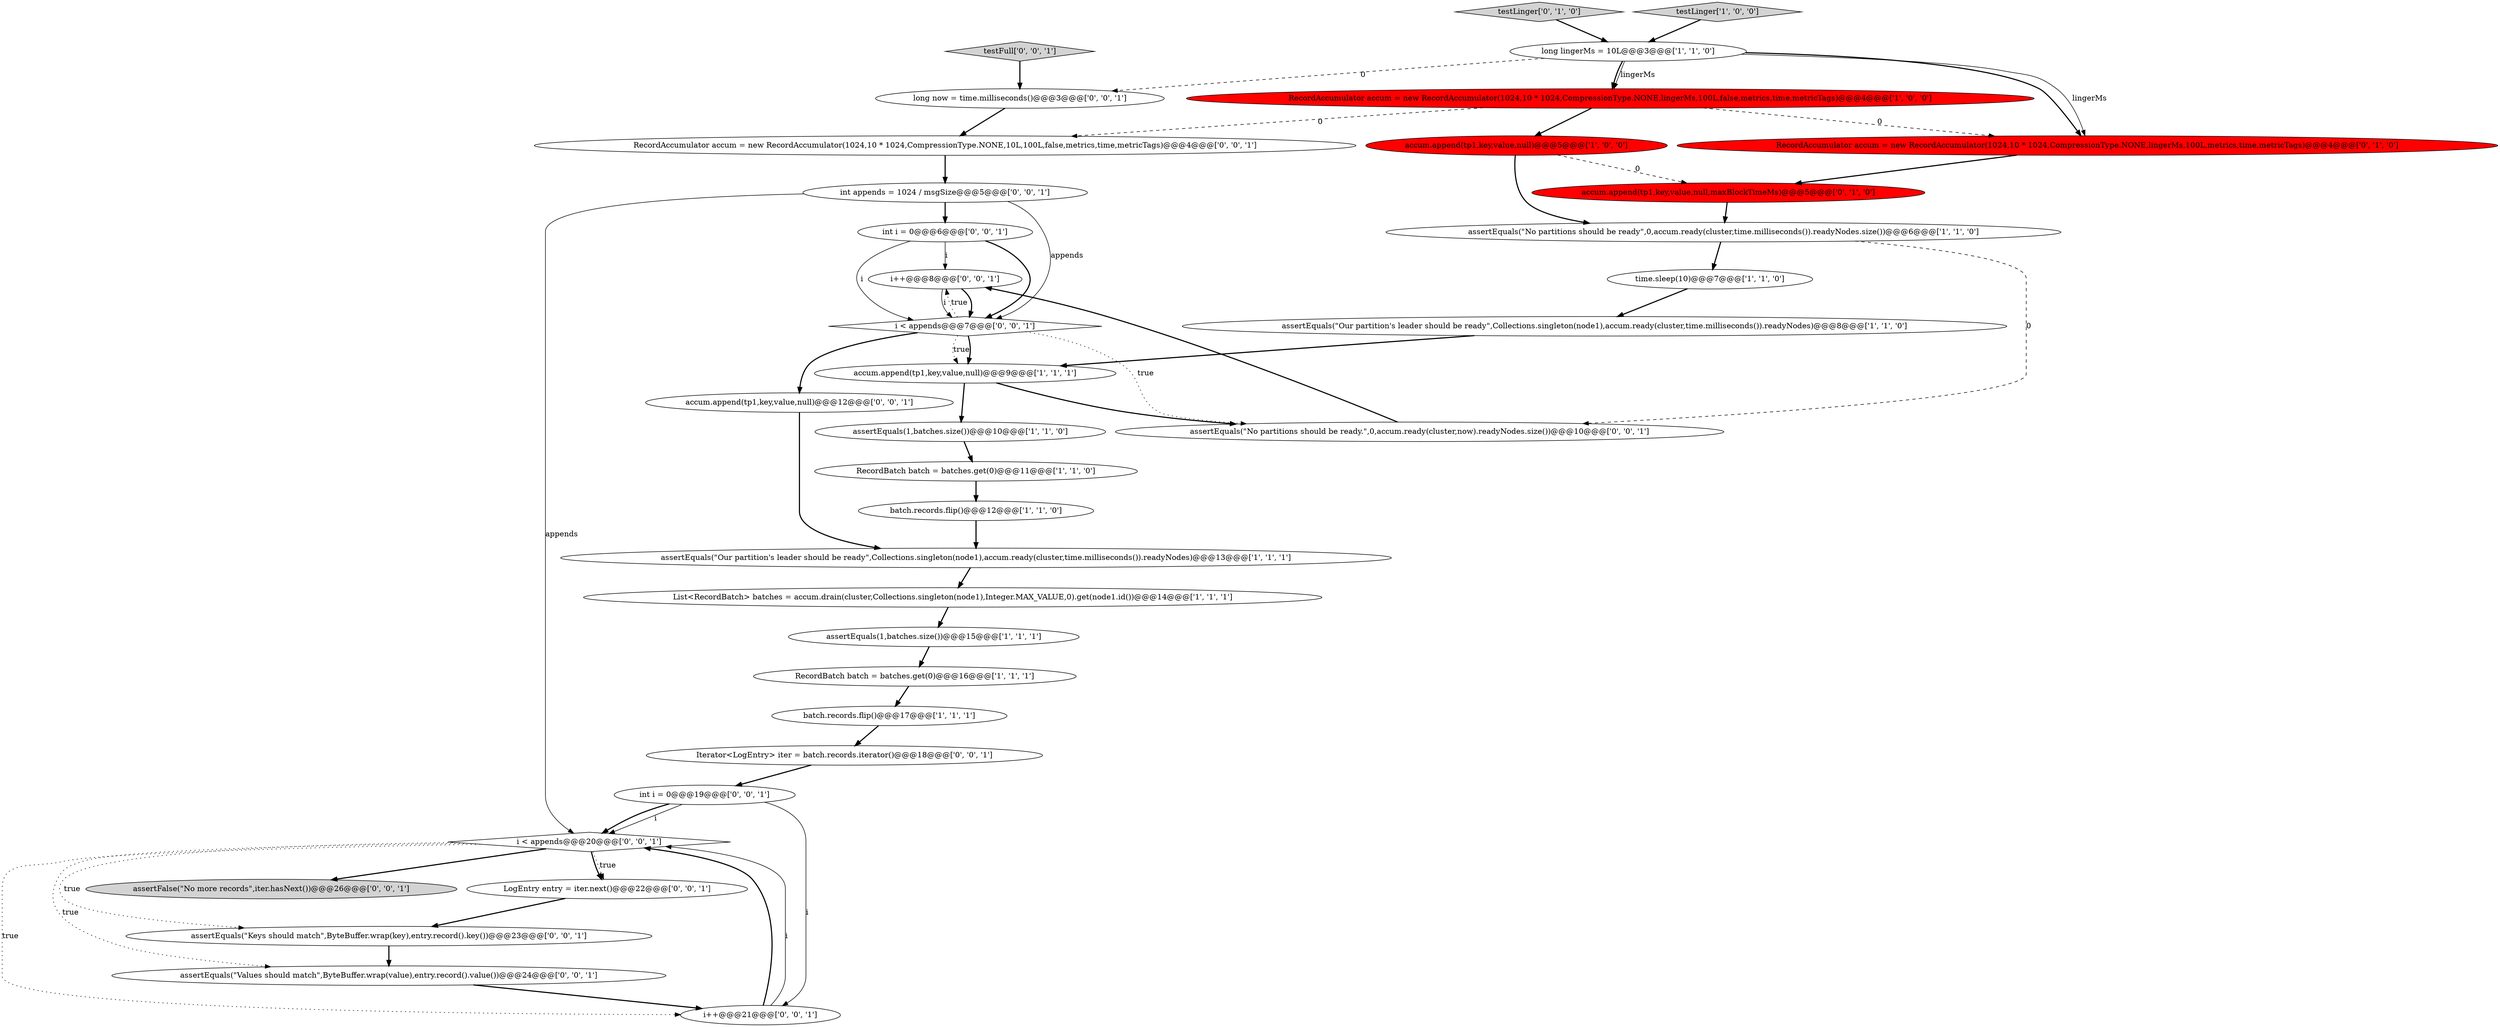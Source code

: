 digraph {
28 [style = filled, label = "int i = 0@@@19@@@['0', '0', '1']", fillcolor = white, shape = ellipse image = "AAA0AAABBB3BBB"];
9 [style = filled, label = "accum.append(tp1,key,value,null)@@@5@@@['1', '0', '0']", fillcolor = red, shape = ellipse image = "AAA1AAABBB1BBB"];
26 [style = filled, label = "i < appends@@@20@@@['0', '0', '1']", fillcolor = white, shape = diamond image = "AAA0AAABBB3BBB"];
12 [style = filled, label = "assertEquals(1,batches.size())@@@15@@@['1', '1', '1']", fillcolor = white, shape = ellipse image = "AAA0AAABBB1BBB"];
8 [style = filled, label = "long lingerMs = 10L@@@3@@@['1', '1', '0']", fillcolor = white, shape = ellipse image = "AAA0AAABBB1BBB"];
13 [style = filled, label = "assertEquals(1,batches.size())@@@10@@@['1', '1', '0']", fillcolor = white, shape = ellipse image = "AAA0AAABBB1BBB"];
29 [style = filled, label = "int appends = 1024 / msgSize@@@5@@@['0', '0', '1']", fillcolor = white, shape = ellipse image = "AAA0AAABBB3BBB"];
10 [style = filled, label = "accum.append(tp1,key,value,null)@@@9@@@['1', '1', '1']", fillcolor = white, shape = ellipse image = "AAA0AAABBB1BBB"];
33 [style = filled, label = "assertEquals(\"Keys should match\",ByteBuffer.wrap(key),entry.record().key())@@@23@@@['0', '0', '1']", fillcolor = white, shape = ellipse image = "AAA0AAABBB3BBB"];
19 [style = filled, label = "testFull['0', '0', '1']", fillcolor = lightgray, shape = diamond image = "AAA0AAABBB3BBB"];
27 [style = filled, label = "assertEquals(\"No partitions should be ready.\",0,accum.ready(cluster,now).readyNodes.size())@@@10@@@['0', '0', '1']", fillcolor = white, shape = ellipse image = "AAA0AAABBB3BBB"];
24 [style = filled, label = "int i = 0@@@6@@@['0', '0', '1']", fillcolor = white, shape = ellipse image = "AAA0AAABBB3BBB"];
17 [style = filled, label = "testLinger['0', '1', '0']", fillcolor = lightgray, shape = diamond image = "AAA0AAABBB2BBB"];
15 [style = filled, label = "List<RecordBatch> batches = accum.drain(cluster,Collections.singleton(node1),Integer.MAX_VALUE,0).get(node1.id())@@@14@@@['1', '1', '1']", fillcolor = white, shape = ellipse image = "AAA0AAABBB1BBB"];
25 [style = filled, label = "i++@@@8@@@['0', '0', '1']", fillcolor = white, shape = ellipse image = "AAA0AAABBB3BBB"];
18 [style = filled, label = "RecordAccumulator accum = new RecordAccumulator(1024,10 * 1024,CompressionType.NONE,lingerMs,100L,metrics,time,metricTags)@@@4@@@['0', '1', '0']", fillcolor = red, shape = ellipse image = "AAA1AAABBB2BBB"];
21 [style = filled, label = "long now = time.milliseconds()@@@3@@@['0', '0', '1']", fillcolor = white, shape = ellipse image = "AAA0AAABBB3BBB"];
14 [style = filled, label = "time.sleep(10)@@@7@@@['1', '1', '0']", fillcolor = white, shape = ellipse image = "AAA0AAABBB1BBB"];
31 [style = filled, label = "RecordAccumulator accum = new RecordAccumulator(1024,10 * 1024,CompressionType.NONE,10L,100L,false,metrics,time,metricTags)@@@4@@@['0', '0', '1']", fillcolor = white, shape = ellipse image = "AAA0AAABBB3BBB"];
1 [style = filled, label = "assertEquals(\"Our partition's leader should be ready\",Collections.singleton(node1),accum.ready(cluster,time.milliseconds()).readyNodes)@@@8@@@['1', '1', '0']", fillcolor = white, shape = ellipse image = "AAA0AAABBB1BBB"];
20 [style = filled, label = "assertEquals(\"Values should match\",ByteBuffer.wrap(value),entry.record().value())@@@24@@@['0', '0', '1']", fillcolor = white, shape = ellipse image = "AAA0AAABBB3BBB"];
3 [style = filled, label = "RecordAccumulator accum = new RecordAccumulator(1024,10 * 1024,CompressionType.NONE,lingerMs,100L,false,metrics,time,metricTags)@@@4@@@['1', '0', '0']", fillcolor = red, shape = ellipse image = "AAA1AAABBB1BBB"];
16 [style = filled, label = "accum.append(tp1,key,value,null,maxBlockTimeMs)@@@5@@@['0', '1', '0']", fillcolor = red, shape = ellipse image = "AAA1AAABBB2BBB"];
23 [style = filled, label = "LogEntry entry = iter.next()@@@22@@@['0', '0', '1']", fillcolor = white, shape = ellipse image = "AAA0AAABBB3BBB"];
5 [style = filled, label = "RecordBatch batch = batches.get(0)@@@11@@@['1', '1', '0']", fillcolor = white, shape = ellipse image = "AAA0AAABBB1BBB"];
22 [style = filled, label = "i++@@@21@@@['0', '0', '1']", fillcolor = white, shape = ellipse image = "AAA0AAABBB3BBB"];
34 [style = filled, label = "i < appends@@@7@@@['0', '0', '1']", fillcolor = white, shape = diamond image = "AAA0AAABBB3BBB"];
2 [style = filled, label = "testLinger['1', '0', '0']", fillcolor = lightgray, shape = diamond image = "AAA0AAABBB1BBB"];
11 [style = filled, label = "assertEquals(\"Our partition's leader should be ready\",Collections.singleton(node1),accum.ready(cluster,time.milliseconds()).readyNodes)@@@13@@@['1', '1', '1']", fillcolor = white, shape = ellipse image = "AAA0AAABBB1BBB"];
30 [style = filled, label = "assertFalse(\"No more records\",iter.hasNext())@@@26@@@['0', '0', '1']", fillcolor = lightgray, shape = ellipse image = "AAA0AAABBB3BBB"];
4 [style = filled, label = "batch.records.flip()@@@12@@@['1', '1', '0']", fillcolor = white, shape = ellipse image = "AAA0AAABBB1BBB"];
7 [style = filled, label = "batch.records.flip()@@@17@@@['1', '1', '1']", fillcolor = white, shape = ellipse image = "AAA0AAABBB1BBB"];
0 [style = filled, label = "RecordBatch batch = batches.get(0)@@@16@@@['1', '1', '1']", fillcolor = white, shape = ellipse image = "AAA0AAABBB1BBB"];
35 [style = filled, label = "Iterator<LogEntry> iter = batch.records.iterator()@@@18@@@['0', '0', '1']", fillcolor = white, shape = ellipse image = "AAA0AAABBB3BBB"];
32 [style = filled, label = "accum.append(tp1,key,value,null)@@@12@@@['0', '0', '1']", fillcolor = white, shape = ellipse image = "AAA0AAABBB3BBB"];
6 [style = filled, label = "assertEquals(\"No partitions should be ready\",0,accum.ready(cluster,time.milliseconds()).readyNodes.size())@@@6@@@['1', '1', '0']", fillcolor = white, shape = ellipse image = "AAA0AAABBB1BBB"];
17->8 [style = bold, label=""];
22->26 [style = bold, label=""];
9->16 [style = dashed, label="0"];
28->26 [style = solid, label="i"];
26->33 [style = dotted, label="true"];
33->20 [style = bold, label=""];
25->34 [style = bold, label=""];
3->31 [style = dashed, label="0"];
8->18 [style = bold, label=""];
10->27 [style = bold, label=""];
16->6 [style = bold, label=""];
3->18 [style = dashed, label="0"];
8->3 [style = bold, label=""];
34->10 [style = dotted, label="true"];
34->25 [style = dotted, label="true"];
7->35 [style = bold, label=""];
24->34 [style = bold, label=""];
31->29 [style = bold, label=""];
28->26 [style = bold, label=""];
26->20 [style = dotted, label="true"];
26->23 [style = dotted, label="true"];
26->22 [style = dotted, label="true"];
8->21 [style = dashed, label="0"];
34->10 [style = bold, label=""];
12->0 [style = bold, label=""];
8->18 [style = solid, label="lingerMs"];
11->15 [style = bold, label=""];
14->1 [style = bold, label=""];
9->6 [style = bold, label=""];
20->22 [style = bold, label=""];
0->7 [style = bold, label=""];
26->30 [style = bold, label=""];
6->14 [style = bold, label=""];
22->26 [style = solid, label="i"];
29->26 [style = solid, label="appends"];
3->9 [style = bold, label=""];
35->28 [style = bold, label=""];
21->31 [style = bold, label=""];
23->33 [style = bold, label=""];
34->27 [style = dotted, label="true"];
10->13 [style = bold, label=""];
6->27 [style = dashed, label="0"];
26->23 [style = bold, label=""];
5->4 [style = bold, label=""];
13->5 [style = bold, label=""];
8->3 [style = solid, label="lingerMs"];
34->32 [style = bold, label=""];
25->34 [style = solid, label="i"];
15->12 [style = bold, label=""];
19->21 [style = bold, label=""];
4->11 [style = bold, label=""];
29->24 [style = bold, label=""];
24->34 [style = solid, label="i"];
28->22 [style = solid, label="i"];
1->10 [style = bold, label=""];
24->25 [style = solid, label="i"];
29->34 [style = solid, label="appends"];
27->25 [style = bold, label=""];
32->11 [style = bold, label=""];
2->8 [style = bold, label=""];
18->16 [style = bold, label=""];
}
